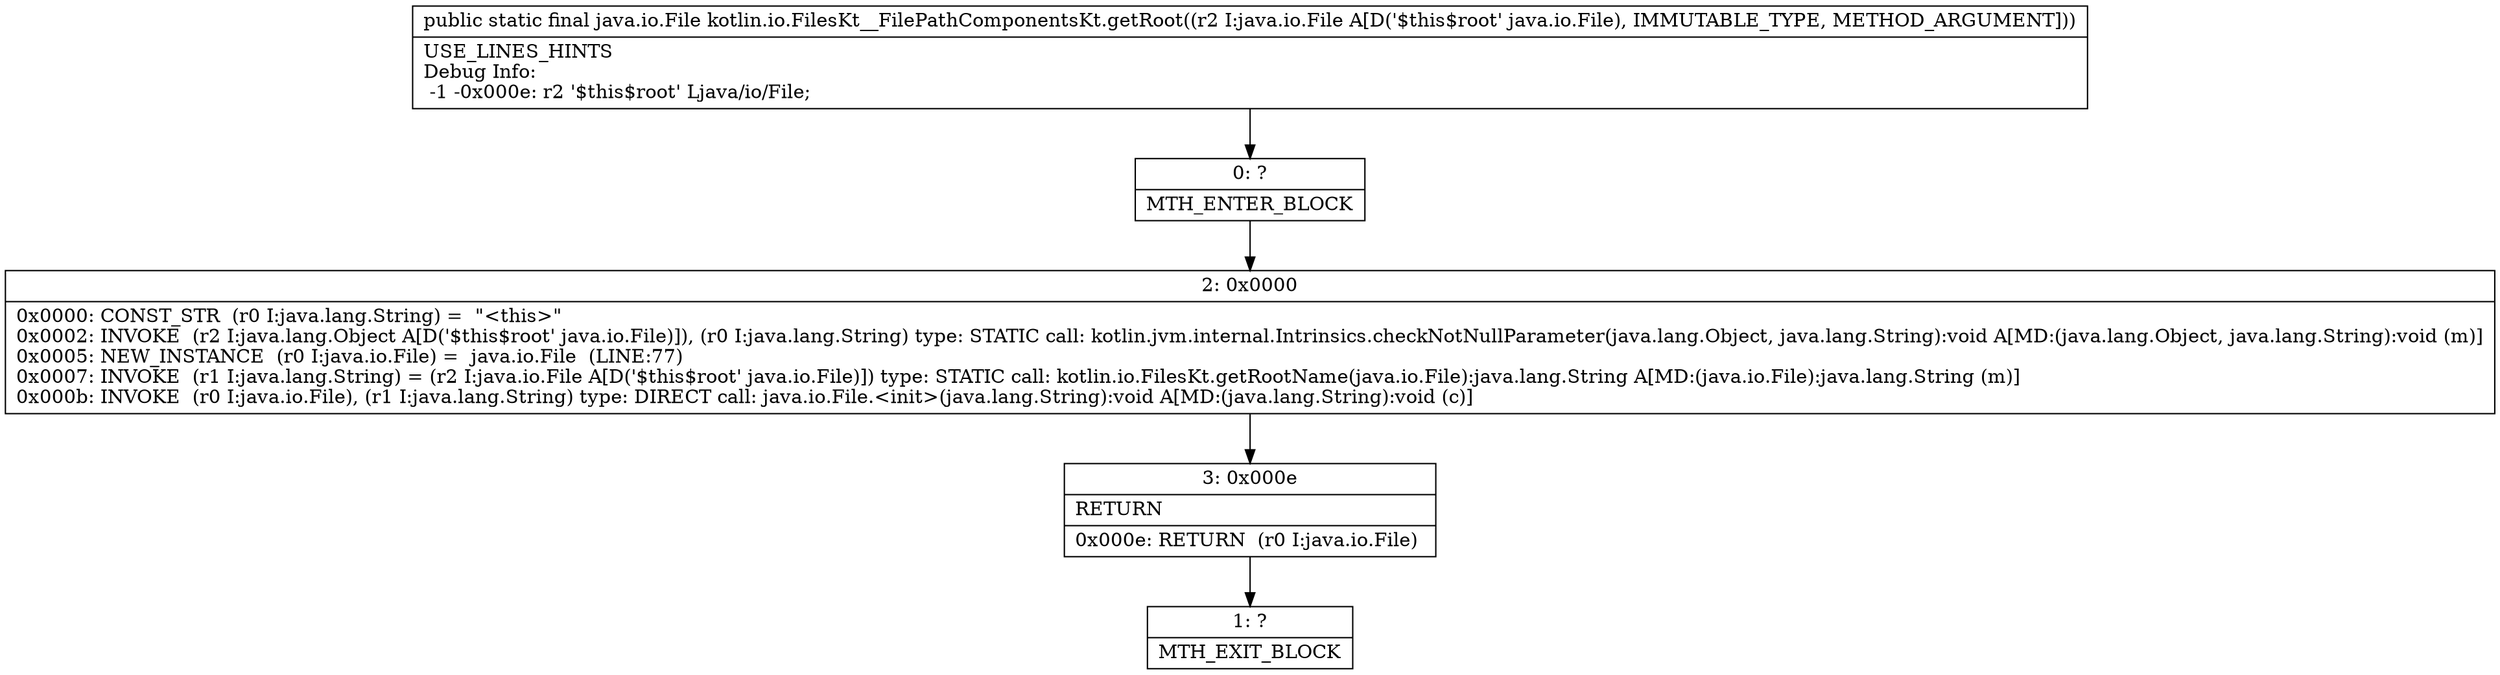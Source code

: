 digraph "CFG forkotlin.io.FilesKt__FilePathComponentsKt.getRoot(Ljava\/io\/File;)Ljava\/io\/File;" {
Node_0 [shape=record,label="{0\:\ ?|MTH_ENTER_BLOCK\l}"];
Node_2 [shape=record,label="{2\:\ 0x0000|0x0000: CONST_STR  (r0 I:java.lang.String) =  \"\<this\>\" \l0x0002: INVOKE  (r2 I:java.lang.Object A[D('$this$root' java.io.File)]), (r0 I:java.lang.String) type: STATIC call: kotlin.jvm.internal.Intrinsics.checkNotNullParameter(java.lang.Object, java.lang.String):void A[MD:(java.lang.Object, java.lang.String):void (m)]\l0x0005: NEW_INSTANCE  (r0 I:java.io.File) =  java.io.File  (LINE:77)\l0x0007: INVOKE  (r1 I:java.lang.String) = (r2 I:java.io.File A[D('$this$root' java.io.File)]) type: STATIC call: kotlin.io.FilesKt.getRootName(java.io.File):java.lang.String A[MD:(java.io.File):java.lang.String (m)]\l0x000b: INVOKE  (r0 I:java.io.File), (r1 I:java.lang.String) type: DIRECT call: java.io.File.\<init\>(java.lang.String):void A[MD:(java.lang.String):void (c)]\l}"];
Node_3 [shape=record,label="{3\:\ 0x000e|RETURN\l|0x000e: RETURN  (r0 I:java.io.File) \l}"];
Node_1 [shape=record,label="{1\:\ ?|MTH_EXIT_BLOCK\l}"];
MethodNode[shape=record,label="{public static final java.io.File kotlin.io.FilesKt__FilePathComponentsKt.getRoot((r2 I:java.io.File A[D('$this$root' java.io.File), IMMUTABLE_TYPE, METHOD_ARGUMENT]))  | USE_LINES_HINTS\lDebug Info:\l  \-1 \-0x000e: r2 '$this$root' Ljava\/io\/File;\l}"];
MethodNode -> Node_0;Node_0 -> Node_2;
Node_2 -> Node_3;
Node_3 -> Node_1;
}

